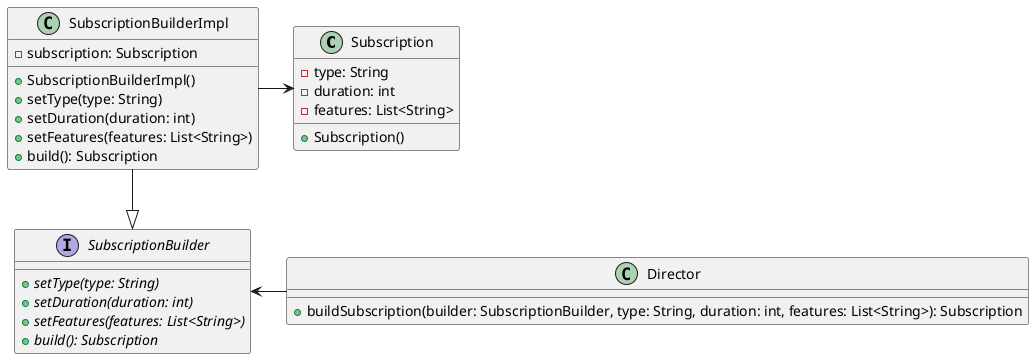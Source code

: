 @startuml suscripcion2

skinparam style strict

class Subscription {
    - type: String
    - duration: int
    - features: List<String>
    + Subscription()
}

interface SubscriptionBuilder {
    + {abstract} setType(type: String)
    + {abstract} setDuration(duration: int)
    + {abstract} setFeatures(features: List<String>)
    + {abstract} build(): Subscription
}

class SubscriptionBuilderImpl {
    - subscription: Subscription
    + SubscriptionBuilderImpl()
    + setType(type: String)
    + setDuration(duration: int)
    + setFeatures(features: List<String>)
    + build(): Subscription
}

class Director {
    + buildSubscription(builder: SubscriptionBuilder, type: String, duration: int, features: List<String>): Subscription
}

SubscriptionBuilderImpl --|> SubscriptionBuilder
Director -left-> SubscriptionBuilder
SubscriptionBuilderImpl -right-> Subscription

@enduml